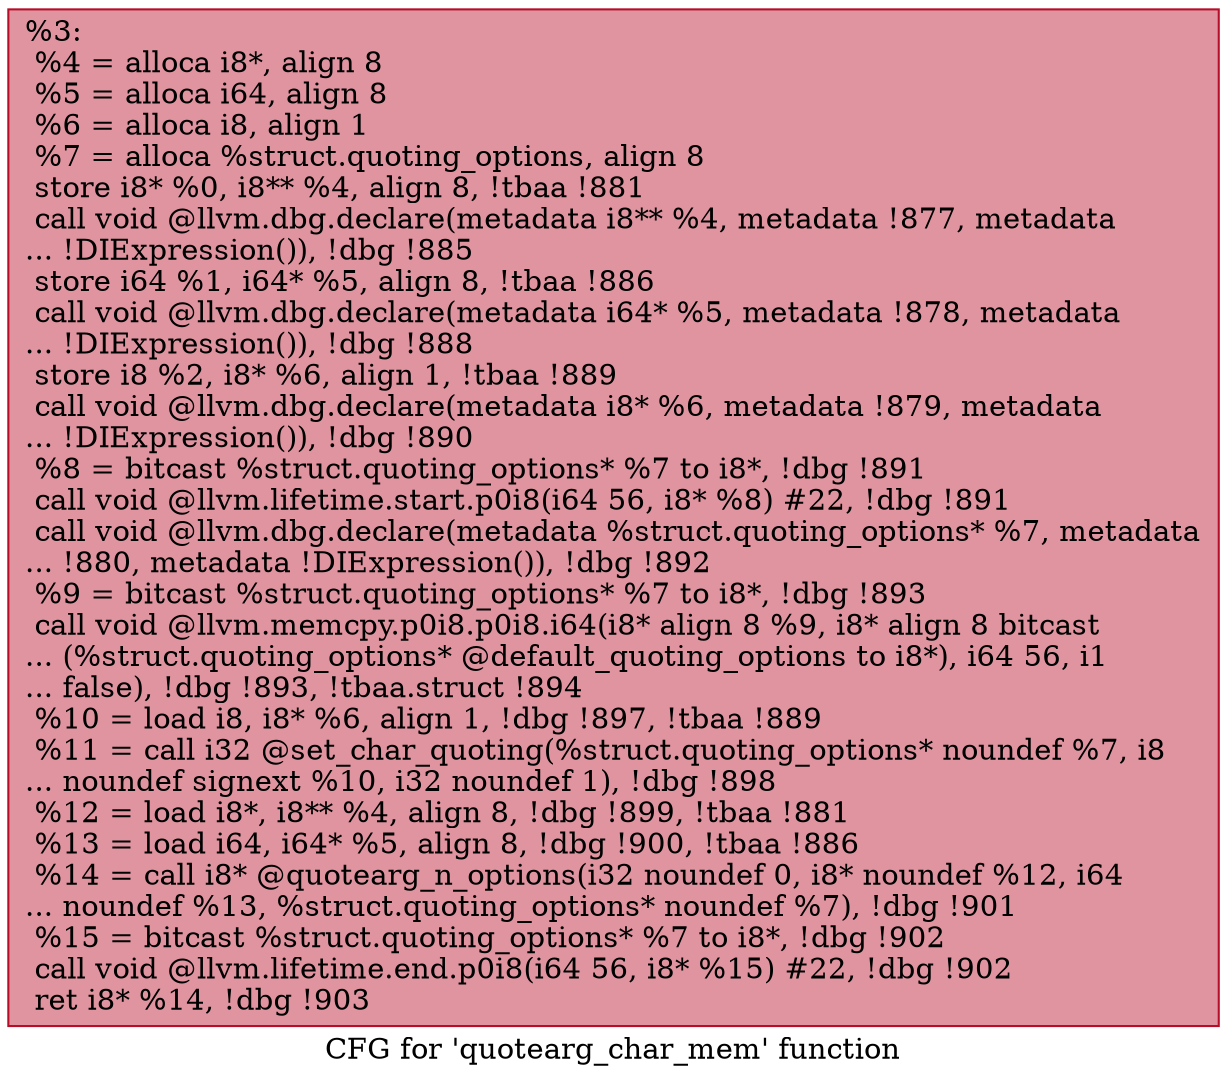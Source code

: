 digraph "CFG for 'quotearg_char_mem' function" {
	label="CFG for 'quotearg_char_mem' function";

	Node0x145ecc0 [shape=record,color="#b70d28ff", style=filled, fillcolor="#b70d2870",label="{%3:\l  %4 = alloca i8*, align 8\l  %5 = alloca i64, align 8\l  %6 = alloca i8, align 1\l  %7 = alloca %struct.quoting_options, align 8\l  store i8* %0, i8** %4, align 8, !tbaa !881\l  call void @llvm.dbg.declare(metadata i8** %4, metadata !877, metadata\l... !DIExpression()), !dbg !885\l  store i64 %1, i64* %5, align 8, !tbaa !886\l  call void @llvm.dbg.declare(metadata i64* %5, metadata !878, metadata\l... !DIExpression()), !dbg !888\l  store i8 %2, i8* %6, align 1, !tbaa !889\l  call void @llvm.dbg.declare(metadata i8* %6, metadata !879, metadata\l... !DIExpression()), !dbg !890\l  %8 = bitcast %struct.quoting_options* %7 to i8*, !dbg !891\l  call void @llvm.lifetime.start.p0i8(i64 56, i8* %8) #22, !dbg !891\l  call void @llvm.dbg.declare(metadata %struct.quoting_options* %7, metadata\l... !880, metadata !DIExpression()), !dbg !892\l  %9 = bitcast %struct.quoting_options* %7 to i8*, !dbg !893\l  call void @llvm.memcpy.p0i8.p0i8.i64(i8* align 8 %9, i8* align 8 bitcast\l... (%struct.quoting_options* @default_quoting_options to i8*), i64 56, i1\l... false), !dbg !893, !tbaa.struct !894\l  %10 = load i8, i8* %6, align 1, !dbg !897, !tbaa !889\l  %11 = call i32 @set_char_quoting(%struct.quoting_options* noundef %7, i8\l... noundef signext %10, i32 noundef 1), !dbg !898\l  %12 = load i8*, i8** %4, align 8, !dbg !899, !tbaa !881\l  %13 = load i64, i64* %5, align 8, !dbg !900, !tbaa !886\l  %14 = call i8* @quotearg_n_options(i32 noundef 0, i8* noundef %12, i64\l... noundef %13, %struct.quoting_options* noundef %7), !dbg !901\l  %15 = bitcast %struct.quoting_options* %7 to i8*, !dbg !902\l  call void @llvm.lifetime.end.p0i8(i64 56, i8* %15) #22, !dbg !902\l  ret i8* %14, !dbg !903\l}"];
}
